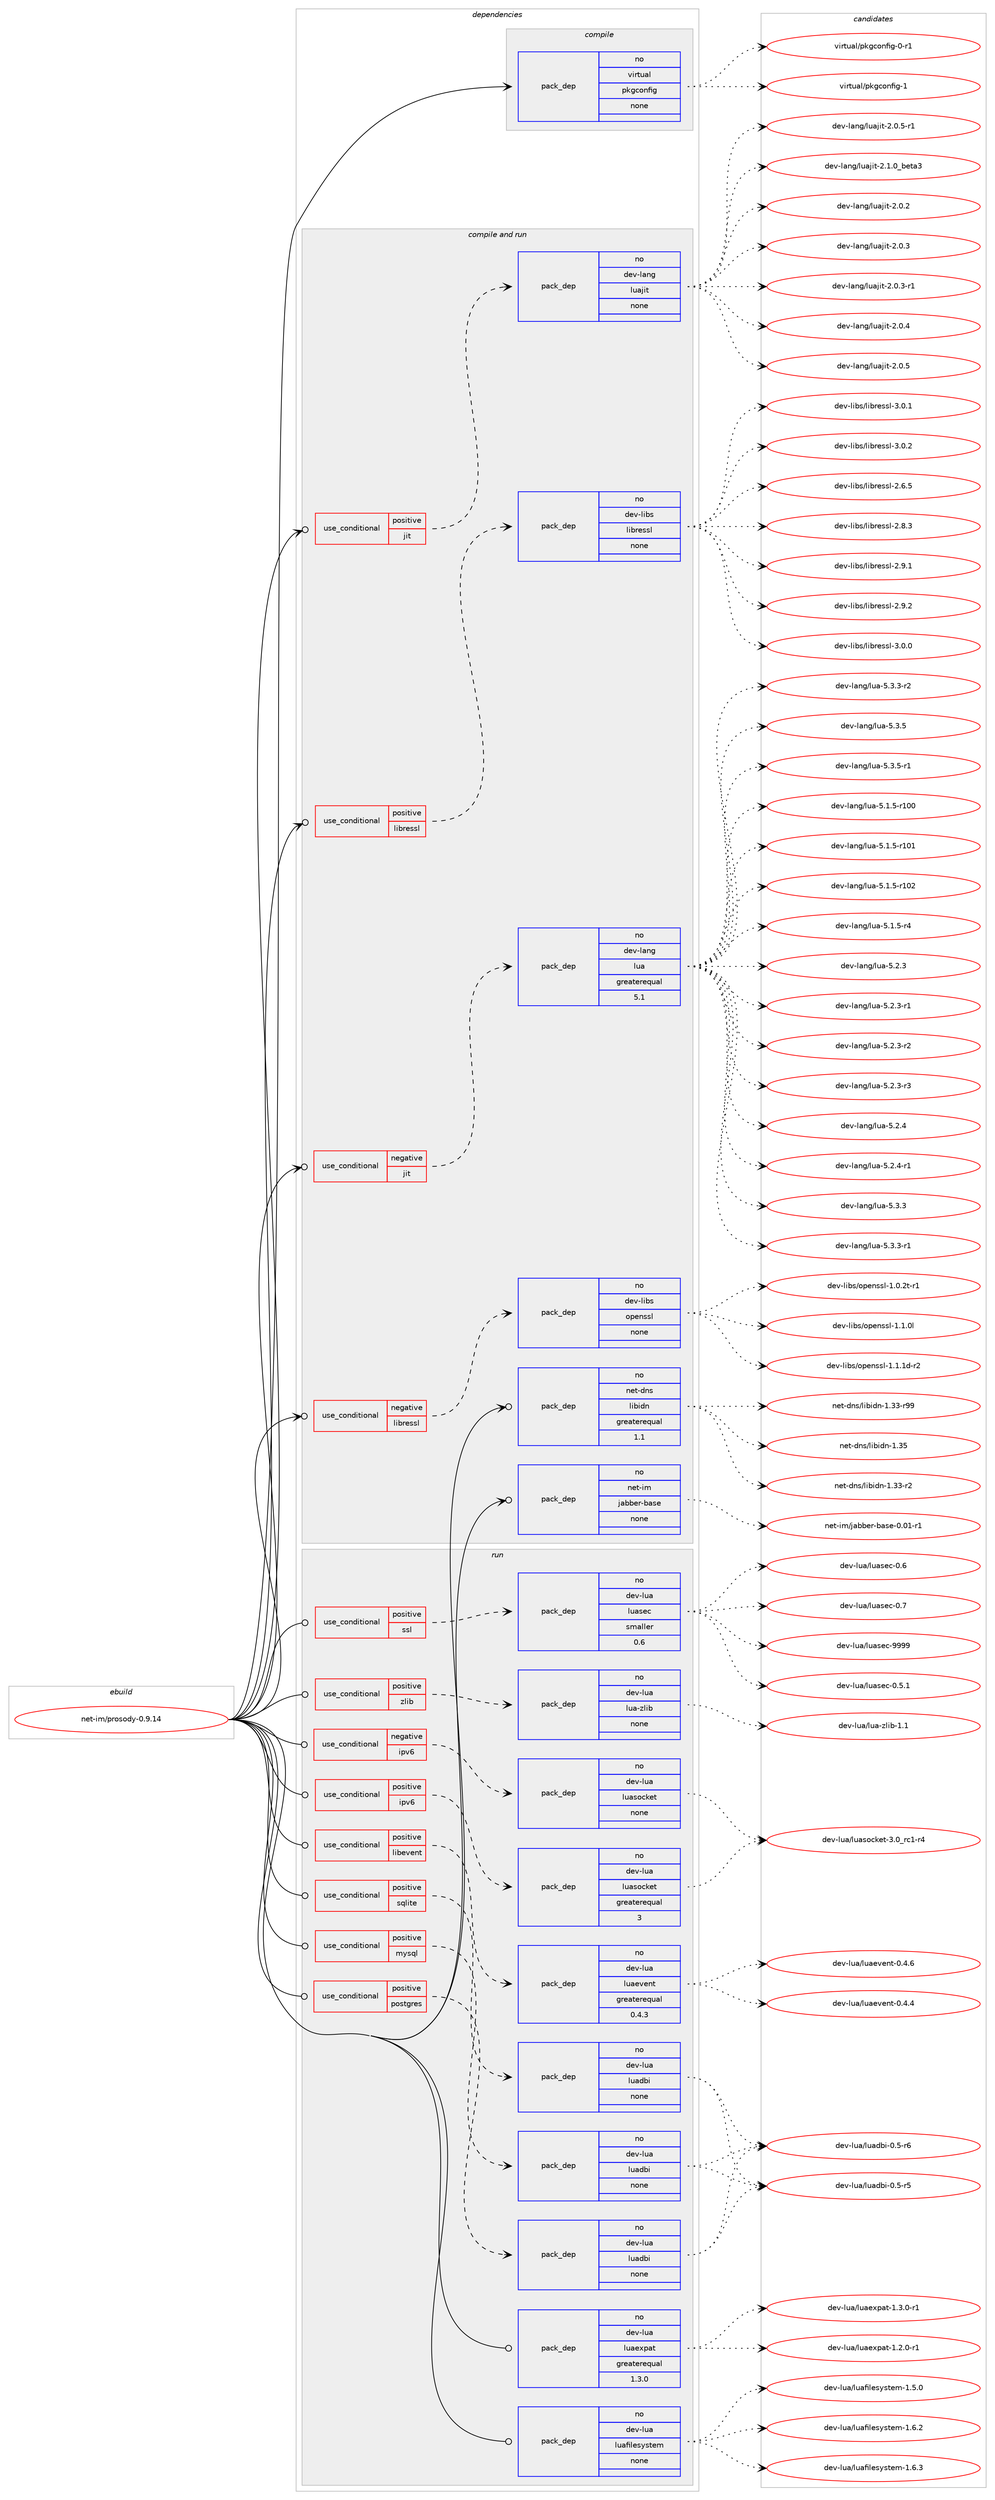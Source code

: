 digraph prolog {

# *************
# Graph options
# *************

newrank=true;
concentrate=true;
compound=true;
graph [rankdir=LR,fontname=Helvetica,fontsize=10,ranksep=1.5];#, ranksep=2.5, nodesep=0.2];
edge  [arrowhead=vee];
node  [fontname=Helvetica,fontsize=10];

# **********
# The ebuild
# **********

subgraph cluster_leftcol {
color=gray;
rank=same;
label=<<i>ebuild</i>>;
id [label="net-im/prosody-0.9.14", color=red, width=4, href="../net-im/prosody-0.9.14.svg"];
}

# ****************
# The dependencies
# ****************

subgraph cluster_midcol {
color=gray;
label=<<i>dependencies</i>>;
subgraph cluster_compile {
fillcolor="#eeeeee";
style=filled;
label=<<i>compile</i>>;
subgraph pack608014 {
dependency822936 [label=<<TABLE BORDER="0" CELLBORDER="1" CELLSPACING="0" CELLPADDING="4" WIDTH="220"><TR><TD ROWSPAN="6" CELLPADDING="30">pack_dep</TD></TR><TR><TD WIDTH="110">no</TD></TR><TR><TD>virtual</TD></TR><TR><TD>pkgconfig</TD></TR><TR><TD>none</TD></TR><TR><TD></TD></TR></TABLE>>, shape=none, color=blue];
}
id:e -> dependency822936:w [weight=20,style="solid",arrowhead="vee"];
}
subgraph cluster_compileandrun {
fillcolor="#eeeeee";
style=filled;
label=<<i>compile and run</i>>;
subgraph cond200523 {
dependency822937 [label=<<TABLE BORDER="0" CELLBORDER="1" CELLSPACING="0" CELLPADDING="4"><TR><TD ROWSPAN="3" CELLPADDING="10">use_conditional</TD></TR><TR><TD>negative</TD></TR><TR><TD>jit</TD></TR></TABLE>>, shape=none, color=red];
subgraph pack608015 {
dependency822938 [label=<<TABLE BORDER="0" CELLBORDER="1" CELLSPACING="0" CELLPADDING="4" WIDTH="220"><TR><TD ROWSPAN="6" CELLPADDING="30">pack_dep</TD></TR><TR><TD WIDTH="110">no</TD></TR><TR><TD>dev-lang</TD></TR><TR><TD>lua</TD></TR><TR><TD>greaterequal</TD></TR><TR><TD>5.1</TD></TR></TABLE>>, shape=none, color=blue];
}
dependency822937:e -> dependency822938:w [weight=20,style="dashed",arrowhead="vee"];
}
id:e -> dependency822937:w [weight=20,style="solid",arrowhead="odotvee"];
subgraph cond200524 {
dependency822939 [label=<<TABLE BORDER="0" CELLBORDER="1" CELLSPACING="0" CELLPADDING="4"><TR><TD ROWSPAN="3" CELLPADDING="10">use_conditional</TD></TR><TR><TD>negative</TD></TR><TR><TD>libressl</TD></TR></TABLE>>, shape=none, color=red];
subgraph pack608016 {
dependency822940 [label=<<TABLE BORDER="0" CELLBORDER="1" CELLSPACING="0" CELLPADDING="4" WIDTH="220"><TR><TD ROWSPAN="6" CELLPADDING="30">pack_dep</TD></TR><TR><TD WIDTH="110">no</TD></TR><TR><TD>dev-libs</TD></TR><TR><TD>openssl</TD></TR><TR><TD>none</TD></TR><TR><TD></TD></TR></TABLE>>, shape=none, color=blue];
}
dependency822939:e -> dependency822940:w [weight=20,style="dashed",arrowhead="vee"];
}
id:e -> dependency822939:w [weight=20,style="solid",arrowhead="odotvee"];
subgraph cond200525 {
dependency822941 [label=<<TABLE BORDER="0" CELLBORDER="1" CELLSPACING="0" CELLPADDING="4"><TR><TD ROWSPAN="3" CELLPADDING="10">use_conditional</TD></TR><TR><TD>positive</TD></TR><TR><TD>jit</TD></TR></TABLE>>, shape=none, color=red];
subgraph pack608017 {
dependency822942 [label=<<TABLE BORDER="0" CELLBORDER="1" CELLSPACING="0" CELLPADDING="4" WIDTH="220"><TR><TD ROWSPAN="6" CELLPADDING="30">pack_dep</TD></TR><TR><TD WIDTH="110">no</TD></TR><TR><TD>dev-lang</TD></TR><TR><TD>luajit</TD></TR><TR><TD>none</TD></TR><TR><TD></TD></TR></TABLE>>, shape=none, color=blue];
}
dependency822941:e -> dependency822942:w [weight=20,style="dashed",arrowhead="vee"];
}
id:e -> dependency822941:w [weight=20,style="solid",arrowhead="odotvee"];
subgraph cond200526 {
dependency822943 [label=<<TABLE BORDER="0" CELLBORDER="1" CELLSPACING="0" CELLPADDING="4"><TR><TD ROWSPAN="3" CELLPADDING="10">use_conditional</TD></TR><TR><TD>positive</TD></TR><TR><TD>libressl</TD></TR></TABLE>>, shape=none, color=red];
subgraph pack608018 {
dependency822944 [label=<<TABLE BORDER="0" CELLBORDER="1" CELLSPACING="0" CELLPADDING="4" WIDTH="220"><TR><TD ROWSPAN="6" CELLPADDING="30">pack_dep</TD></TR><TR><TD WIDTH="110">no</TD></TR><TR><TD>dev-libs</TD></TR><TR><TD>libressl</TD></TR><TR><TD>none</TD></TR><TR><TD></TD></TR></TABLE>>, shape=none, color=blue];
}
dependency822943:e -> dependency822944:w [weight=20,style="dashed",arrowhead="vee"];
}
id:e -> dependency822943:w [weight=20,style="solid",arrowhead="odotvee"];
subgraph pack608019 {
dependency822945 [label=<<TABLE BORDER="0" CELLBORDER="1" CELLSPACING="0" CELLPADDING="4" WIDTH="220"><TR><TD ROWSPAN="6" CELLPADDING="30">pack_dep</TD></TR><TR><TD WIDTH="110">no</TD></TR><TR><TD>net-dns</TD></TR><TR><TD>libidn</TD></TR><TR><TD>greaterequal</TD></TR><TR><TD>1.1</TD></TR></TABLE>>, shape=none, color=blue];
}
id:e -> dependency822945:w [weight=20,style="solid",arrowhead="odotvee"];
subgraph pack608020 {
dependency822946 [label=<<TABLE BORDER="0" CELLBORDER="1" CELLSPACING="0" CELLPADDING="4" WIDTH="220"><TR><TD ROWSPAN="6" CELLPADDING="30">pack_dep</TD></TR><TR><TD WIDTH="110">no</TD></TR><TR><TD>net-im</TD></TR><TR><TD>jabber-base</TD></TR><TR><TD>none</TD></TR><TR><TD></TD></TR></TABLE>>, shape=none, color=blue];
}
id:e -> dependency822946:w [weight=20,style="solid",arrowhead="odotvee"];
}
subgraph cluster_run {
fillcolor="#eeeeee";
style=filled;
label=<<i>run</i>>;
subgraph cond200527 {
dependency822947 [label=<<TABLE BORDER="0" CELLBORDER="1" CELLSPACING="0" CELLPADDING="4"><TR><TD ROWSPAN="3" CELLPADDING="10">use_conditional</TD></TR><TR><TD>negative</TD></TR><TR><TD>ipv6</TD></TR></TABLE>>, shape=none, color=red];
subgraph pack608021 {
dependency822948 [label=<<TABLE BORDER="0" CELLBORDER="1" CELLSPACING="0" CELLPADDING="4" WIDTH="220"><TR><TD ROWSPAN="6" CELLPADDING="30">pack_dep</TD></TR><TR><TD WIDTH="110">no</TD></TR><TR><TD>dev-lua</TD></TR><TR><TD>luasocket</TD></TR><TR><TD>none</TD></TR><TR><TD></TD></TR></TABLE>>, shape=none, color=blue];
}
dependency822947:e -> dependency822948:w [weight=20,style="dashed",arrowhead="vee"];
}
id:e -> dependency822947:w [weight=20,style="solid",arrowhead="odot"];
subgraph cond200528 {
dependency822949 [label=<<TABLE BORDER="0" CELLBORDER="1" CELLSPACING="0" CELLPADDING="4"><TR><TD ROWSPAN="3" CELLPADDING="10">use_conditional</TD></TR><TR><TD>positive</TD></TR><TR><TD>ipv6</TD></TR></TABLE>>, shape=none, color=red];
subgraph pack608022 {
dependency822950 [label=<<TABLE BORDER="0" CELLBORDER="1" CELLSPACING="0" CELLPADDING="4" WIDTH="220"><TR><TD ROWSPAN="6" CELLPADDING="30">pack_dep</TD></TR><TR><TD WIDTH="110">no</TD></TR><TR><TD>dev-lua</TD></TR><TR><TD>luasocket</TD></TR><TR><TD>greaterequal</TD></TR><TR><TD>3</TD></TR></TABLE>>, shape=none, color=blue];
}
dependency822949:e -> dependency822950:w [weight=20,style="dashed",arrowhead="vee"];
}
id:e -> dependency822949:w [weight=20,style="solid",arrowhead="odot"];
subgraph cond200529 {
dependency822951 [label=<<TABLE BORDER="0" CELLBORDER="1" CELLSPACING="0" CELLPADDING="4"><TR><TD ROWSPAN="3" CELLPADDING="10">use_conditional</TD></TR><TR><TD>positive</TD></TR><TR><TD>libevent</TD></TR></TABLE>>, shape=none, color=red];
subgraph pack608023 {
dependency822952 [label=<<TABLE BORDER="0" CELLBORDER="1" CELLSPACING="0" CELLPADDING="4" WIDTH="220"><TR><TD ROWSPAN="6" CELLPADDING="30">pack_dep</TD></TR><TR><TD WIDTH="110">no</TD></TR><TR><TD>dev-lua</TD></TR><TR><TD>luaevent</TD></TR><TR><TD>greaterequal</TD></TR><TR><TD>0.4.3</TD></TR></TABLE>>, shape=none, color=blue];
}
dependency822951:e -> dependency822952:w [weight=20,style="dashed",arrowhead="vee"];
}
id:e -> dependency822951:w [weight=20,style="solid",arrowhead="odot"];
subgraph cond200530 {
dependency822953 [label=<<TABLE BORDER="0" CELLBORDER="1" CELLSPACING="0" CELLPADDING="4"><TR><TD ROWSPAN="3" CELLPADDING="10">use_conditional</TD></TR><TR><TD>positive</TD></TR><TR><TD>mysql</TD></TR></TABLE>>, shape=none, color=red];
subgraph pack608024 {
dependency822954 [label=<<TABLE BORDER="0" CELLBORDER="1" CELLSPACING="0" CELLPADDING="4" WIDTH="220"><TR><TD ROWSPAN="6" CELLPADDING="30">pack_dep</TD></TR><TR><TD WIDTH="110">no</TD></TR><TR><TD>dev-lua</TD></TR><TR><TD>luadbi</TD></TR><TR><TD>none</TD></TR><TR><TD></TD></TR></TABLE>>, shape=none, color=blue];
}
dependency822953:e -> dependency822954:w [weight=20,style="dashed",arrowhead="vee"];
}
id:e -> dependency822953:w [weight=20,style="solid",arrowhead="odot"];
subgraph cond200531 {
dependency822955 [label=<<TABLE BORDER="0" CELLBORDER="1" CELLSPACING="0" CELLPADDING="4"><TR><TD ROWSPAN="3" CELLPADDING="10">use_conditional</TD></TR><TR><TD>positive</TD></TR><TR><TD>postgres</TD></TR></TABLE>>, shape=none, color=red];
subgraph pack608025 {
dependency822956 [label=<<TABLE BORDER="0" CELLBORDER="1" CELLSPACING="0" CELLPADDING="4" WIDTH="220"><TR><TD ROWSPAN="6" CELLPADDING="30">pack_dep</TD></TR><TR><TD WIDTH="110">no</TD></TR><TR><TD>dev-lua</TD></TR><TR><TD>luadbi</TD></TR><TR><TD>none</TD></TR><TR><TD></TD></TR></TABLE>>, shape=none, color=blue];
}
dependency822955:e -> dependency822956:w [weight=20,style="dashed",arrowhead="vee"];
}
id:e -> dependency822955:w [weight=20,style="solid",arrowhead="odot"];
subgraph cond200532 {
dependency822957 [label=<<TABLE BORDER="0" CELLBORDER="1" CELLSPACING="0" CELLPADDING="4"><TR><TD ROWSPAN="3" CELLPADDING="10">use_conditional</TD></TR><TR><TD>positive</TD></TR><TR><TD>sqlite</TD></TR></TABLE>>, shape=none, color=red];
subgraph pack608026 {
dependency822958 [label=<<TABLE BORDER="0" CELLBORDER="1" CELLSPACING="0" CELLPADDING="4" WIDTH="220"><TR><TD ROWSPAN="6" CELLPADDING="30">pack_dep</TD></TR><TR><TD WIDTH="110">no</TD></TR><TR><TD>dev-lua</TD></TR><TR><TD>luadbi</TD></TR><TR><TD>none</TD></TR><TR><TD></TD></TR></TABLE>>, shape=none, color=blue];
}
dependency822957:e -> dependency822958:w [weight=20,style="dashed",arrowhead="vee"];
}
id:e -> dependency822957:w [weight=20,style="solid",arrowhead="odot"];
subgraph cond200533 {
dependency822959 [label=<<TABLE BORDER="0" CELLBORDER="1" CELLSPACING="0" CELLPADDING="4"><TR><TD ROWSPAN="3" CELLPADDING="10">use_conditional</TD></TR><TR><TD>positive</TD></TR><TR><TD>ssl</TD></TR></TABLE>>, shape=none, color=red];
subgraph pack608027 {
dependency822960 [label=<<TABLE BORDER="0" CELLBORDER="1" CELLSPACING="0" CELLPADDING="4" WIDTH="220"><TR><TD ROWSPAN="6" CELLPADDING="30">pack_dep</TD></TR><TR><TD WIDTH="110">no</TD></TR><TR><TD>dev-lua</TD></TR><TR><TD>luasec</TD></TR><TR><TD>smaller</TD></TR><TR><TD>0.6</TD></TR></TABLE>>, shape=none, color=blue];
}
dependency822959:e -> dependency822960:w [weight=20,style="dashed",arrowhead="vee"];
}
id:e -> dependency822959:w [weight=20,style="solid",arrowhead="odot"];
subgraph cond200534 {
dependency822961 [label=<<TABLE BORDER="0" CELLBORDER="1" CELLSPACING="0" CELLPADDING="4"><TR><TD ROWSPAN="3" CELLPADDING="10">use_conditional</TD></TR><TR><TD>positive</TD></TR><TR><TD>zlib</TD></TR></TABLE>>, shape=none, color=red];
subgraph pack608028 {
dependency822962 [label=<<TABLE BORDER="0" CELLBORDER="1" CELLSPACING="0" CELLPADDING="4" WIDTH="220"><TR><TD ROWSPAN="6" CELLPADDING="30">pack_dep</TD></TR><TR><TD WIDTH="110">no</TD></TR><TR><TD>dev-lua</TD></TR><TR><TD>lua-zlib</TD></TR><TR><TD>none</TD></TR><TR><TD></TD></TR></TABLE>>, shape=none, color=blue];
}
dependency822961:e -> dependency822962:w [weight=20,style="dashed",arrowhead="vee"];
}
id:e -> dependency822961:w [weight=20,style="solid",arrowhead="odot"];
subgraph pack608029 {
dependency822963 [label=<<TABLE BORDER="0" CELLBORDER="1" CELLSPACING="0" CELLPADDING="4" WIDTH="220"><TR><TD ROWSPAN="6" CELLPADDING="30">pack_dep</TD></TR><TR><TD WIDTH="110">no</TD></TR><TR><TD>dev-lua</TD></TR><TR><TD>luaexpat</TD></TR><TR><TD>greaterequal</TD></TR><TR><TD>1.3.0</TD></TR></TABLE>>, shape=none, color=blue];
}
id:e -> dependency822963:w [weight=20,style="solid",arrowhead="odot"];
subgraph pack608030 {
dependency822964 [label=<<TABLE BORDER="0" CELLBORDER="1" CELLSPACING="0" CELLPADDING="4" WIDTH="220"><TR><TD ROWSPAN="6" CELLPADDING="30">pack_dep</TD></TR><TR><TD WIDTH="110">no</TD></TR><TR><TD>dev-lua</TD></TR><TR><TD>luafilesystem</TD></TR><TR><TD>none</TD></TR><TR><TD></TD></TR></TABLE>>, shape=none, color=blue];
}
id:e -> dependency822964:w [weight=20,style="solid",arrowhead="odot"];
}
}

# **************
# The candidates
# **************

subgraph cluster_choices {
rank=same;
color=gray;
label=<<i>candidates</i>>;

subgraph choice608014 {
color=black;
nodesep=1;
choice11810511411611797108471121071039911111010210510345484511449 [label="virtual/pkgconfig-0-r1", color=red, width=4,href="../virtual/pkgconfig-0-r1.svg"];
choice1181051141161179710847112107103991111101021051034549 [label="virtual/pkgconfig-1", color=red, width=4,href="../virtual/pkgconfig-1.svg"];
dependency822936:e -> choice11810511411611797108471121071039911111010210510345484511449:w [style=dotted,weight="100"];
dependency822936:e -> choice1181051141161179710847112107103991111101021051034549:w [style=dotted,weight="100"];
}
subgraph choice608015 {
color=black;
nodesep=1;
choice1001011184510897110103471081179745534649465345114494848 [label="dev-lang/lua-5.1.5-r100", color=red, width=4,href="../dev-lang/lua-5.1.5-r100.svg"];
choice1001011184510897110103471081179745534649465345114494849 [label="dev-lang/lua-5.1.5-r101", color=red, width=4,href="../dev-lang/lua-5.1.5-r101.svg"];
choice1001011184510897110103471081179745534649465345114494850 [label="dev-lang/lua-5.1.5-r102", color=red, width=4,href="../dev-lang/lua-5.1.5-r102.svg"];
choice100101118451089711010347108117974553464946534511452 [label="dev-lang/lua-5.1.5-r4", color=red, width=4,href="../dev-lang/lua-5.1.5-r4.svg"];
choice10010111845108971101034710811797455346504651 [label="dev-lang/lua-5.2.3", color=red, width=4,href="../dev-lang/lua-5.2.3.svg"];
choice100101118451089711010347108117974553465046514511449 [label="dev-lang/lua-5.2.3-r1", color=red, width=4,href="../dev-lang/lua-5.2.3-r1.svg"];
choice100101118451089711010347108117974553465046514511450 [label="dev-lang/lua-5.2.3-r2", color=red, width=4,href="../dev-lang/lua-5.2.3-r2.svg"];
choice100101118451089711010347108117974553465046514511451 [label="dev-lang/lua-5.2.3-r3", color=red, width=4,href="../dev-lang/lua-5.2.3-r3.svg"];
choice10010111845108971101034710811797455346504652 [label="dev-lang/lua-5.2.4", color=red, width=4,href="../dev-lang/lua-5.2.4.svg"];
choice100101118451089711010347108117974553465046524511449 [label="dev-lang/lua-5.2.4-r1", color=red, width=4,href="../dev-lang/lua-5.2.4-r1.svg"];
choice10010111845108971101034710811797455346514651 [label="dev-lang/lua-5.3.3", color=red, width=4,href="../dev-lang/lua-5.3.3.svg"];
choice100101118451089711010347108117974553465146514511449 [label="dev-lang/lua-5.3.3-r1", color=red, width=4,href="../dev-lang/lua-5.3.3-r1.svg"];
choice100101118451089711010347108117974553465146514511450 [label="dev-lang/lua-5.3.3-r2", color=red, width=4,href="../dev-lang/lua-5.3.3-r2.svg"];
choice10010111845108971101034710811797455346514653 [label="dev-lang/lua-5.3.5", color=red, width=4,href="../dev-lang/lua-5.3.5.svg"];
choice100101118451089711010347108117974553465146534511449 [label="dev-lang/lua-5.3.5-r1", color=red, width=4,href="../dev-lang/lua-5.3.5-r1.svg"];
dependency822938:e -> choice1001011184510897110103471081179745534649465345114494848:w [style=dotted,weight="100"];
dependency822938:e -> choice1001011184510897110103471081179745534649465345114494849:w [style=dotted,weight="100"];
dependency822938:e -> choice1001011184510897110103471081179745534649465345114494850:w [style=dotted,weight="100"];
dependency822938:e -> choice100101118451089711010347108117974553464946534511452:w [style=dotted,weight="100"];
dependency822938:e -> choice10010111845108971101034710811797455346504651:w [style=dotted,weight="100"];
dependency822938:e -> choice100101118451089711010347108117974553465046514511449:w [style=dotted,weight="100"];
dependency822938:e -> choice100101118451089711010347108117974553465046514511450:w [style=dotted,weight="100"];
dependency822938:e -> choice100101118451089711010347108117974553465046514511451:w [style=dotted,weight="100"];
dependency822938:e -> choice10010111845108971101034710811797455346504652:w [style=dotted,weight="100"];
dependency822938:e -> choice100101118451089711010347108117974553465046524511449:w [style=dotted,weight="100"];
dependency822938:e -> choice10010111845108971101034710811797455346514651:w [style=dotted,weight="100"];
dependency822938:e -> choice100101118451089711010347108117974553465146514511449:w [style=dotted,weight="100"];
dependency822938:e -> choice100101118451089711010347108117974553465146514511450:w [style=dotted,weight="100"];
dependency822938:e -> choice10010111845108971101034710811797455346514653:w [style=dotted,weight="100"];
dependency822938:e -> choice100101118451089711010347108117974553465146534511449:w [style=dotted,weight="100"];
}
subgraph choice608016 {
color=black;
nodesep=1;
choice1001011184510810598115471111121011101151151084549464846501164511449 [label="dev-libs/openssl-1.0.2t-r1", color=red, width=4,href="../dev-libs/openssl-1.0.2t-r1.svg"];
choice100101118451081059811547111112101110115115108454946494648108 [label="dev-libs/openssl-1.1.0l", color=red, width=4,href="../dev-libs/openssl-1.1.0l.svg"];
choice1001011184510810598115471111121011101151151084549464946491004511450 [label="dev-libs/openssl-1.1.1d-r2", color=red, width=4,href="../dev-libs/openssl-1.1.1d-r2.svg"];
dependency822940:e -> choice1001011184510810598115471111121011101151151084549464846501164511449:w [style=dotted,weight="100"];
dependency822940:e -> choice100101118451081059811547111112101110115115108454946494648108:w [style=dotted,weight="100"];
dependency822940:e -> choice1001011184510810598115471111121011101151151084549464946491004511450:w [style=dotted,weight="100"];
}
subgraph choice608017 {
color=black;
nodesep=1;
choice10010111845108971101034710811797106105116455046484650 [label="dev-lang/luajit-2.0.2", color=red, width=4,href="../dev-lang/luajit-2.0.2.svg"];
choice10010111845108971101034710811797106105116455046484651 [label="dev-lang/luajit-2.0.3", color=red, width=4,href="../dev-lang/luajit-2.0.3.svg"];
choice100101118451089711010347108117971061051164550464846514511449 [label="dev-lang/luajit-2.0.3-r1", color=red, width=4,href="../dev-lang/luajit-2.0.3-r1.svg"];
choice10010111845108971101034710811797106105116455046484652 [label="dev-lang/luajit-2.0.4", color=red, width=4,href="../dev-lang/luajit-2.0.4.svg"];
choice10010111845108971101034710811797106105116455046484653 [label="dev-lang/luajit-2.0.5", color=red, width=4,href="../dev-lang/luajit-2.0.5.svg"];
choice100101118451089711010347108117971061051164550464846534511449 [label="dev-lang/luajit-2.0.5-r1", color=red, width=4,href="../dev-lang/luajit-2.0.5-r1.svg"];
choice1001011184510897110103471081179710610511645504649464895981011169751 [label="dev-lang/luajit-2.1.0_beta3", color=red, width=4,href="../dev-lang/luajit-2.1.0_beta3.svg"];
dependency822942:e -> choice10010111845108971101034710811797106105116455046484650:w [style=dotted,weight="100"];
dependency822942:e -> choice10010111845108971101034710811797106105116455046484651:w [style=dotted,weight="100"];
dependency822942:e -> choice100101118451089711010347108117971061051164550464846514511449:w [style=dotted,weight="100"];
dependency822942:e -> choice10010111845108971101034710811797106105116455046484652:w [style=dotted,weight="100"];
dependency822942:e -> choice10010111845108971101034710811797106105116455046484653:w [style=dotted,weight="100"];
dependency822942:e -> choice100101118451089711010347108117971061051164550464846534511449:w [style=dotted,weight="100"];
dependency822942:e -> choice1001011184510897110103471081179710610511645504649464895981011169751:w [style=dotted,weight="100"];
}
subgraph choice608018 {
color=black;
nodesep=1;
choice10010111845108105981154710810598114101115115108455046544653 [label="dev-libs/libressl-2.6.5", color=red, width=4,href="../dev-libs/libressl-2.6.5.svg"];
choice10010111845108105981154710810598114101115115108455046564651 [label="dev-libs/libressl-2.8.3", color=red, width=4,href="../dev-libs/libressl-2.8.3.svg"];
choice10010111845108105981154710810598114101115115108455046574649 [label="dev-libs/libressl-2.9.1", color=red, width=4,href="../dev-libs/libressl-2.9.1.svg"];
choice10010111845108105981154710810598114101115115108455046574650 [label="dev-libs/libressl-2.9.2", color=red, width=4,href="../dev-libs/libressl-2.9.2.svg"];
choice10010111845108105981154710810598114101115115108455146484648 [label="dev-libs/libressl-3.0.0", color=red, width=4,href="../dev-libs/libressl-3.0.0.svg"];
choice10010111845108105981154710810598114101115115108455146484649 [label="dev-libs/libressl-3.0.1", color=red, width=4,href="../dev-libs/libressl-3.0.1.svg"];
choice10010111845108105981154710810598114101115115108455146484650 [label="dev-libs/libressl-3.0.2", color=red, width=4,href="../dev-libs/libressl-3.0.2.svg"];
dependency822944:e -> choice10010111845108105981154710810598114101115115108455046544653:w [style=dotted,weight="100"];
dependency822944:e -> choice10010111845108105981154710810598114101115115108455046564651:w [style=dotted,weight="100"];
dependency822944:e -> choice10010111845108105981154710810598114101115115108455046574649:w [style=dotted,weight="100"];
dependency822944:e -> choice10010111845108105981154710810598114101115115108455046574650:w [style=dotted,weight="100"];
dependency822944:e -> choice10010111845108105981154710810598114101115115108455146484648:w [style=dotted,weight="100"];
dependency822944:e -> choice10010111845108105981154710810598114101115115108455146484649:w [style=dotted,weight="100"];
dependency822944:e -> choice10010111845108105981154710810598114101115115108455146484650:w [style=dotted,weight="100"];
}
subgraph choice608019 {
color=black;
nodesep=1;
choice11010111645100110115471081059810510011045494651514511450 [label="net-dns/libidn-1.33-r2", color=red, width=4,href="../net-dns/libidn-1.33-r2.svg"];
choice1101011164510011011547108105981051001104549465151451145757 [label="net-dns/libidn-1.33-r99", color=red, width=4,href="../net-dns/libidn-1.33-r99.svg"];
choice1101011164510011011547108105981051001104549465153 [label="net-dns/libidn-1.35", color=red, width=4,href="../net-dns/libidn-1.35.svg"];
dependency822945:e -> choice11010111645100110115471081059810510011045494651514511450:w [style=dotted,weight="100"];
dependency822945:e -> choice1101011164510011011547108105981051001104549465151451145757:w [style=dotted,weight="100"];
dependency822945:e -> choice1101011164510011011547108105981051001104549465153:w [style=dotted,weight="100"];
}
subgraph choice608020 {
color=black;
nodesep=1;
choice110101116451051094710697989810111445989711510145484648494511449 [label="net-im/jabber-base-0.01-r1", color=red, width=4,href="../net-im/jabber-base-0.01-r1.svg"];
dependency822946:e -> choice110101116451051094710697989810111445989711510145484648494511449:w [style=dotted,weight="100"];
}
subgraph choice608021 {
color=black;
nodesep=1;
choice1001011184510811797471081179711511199107101116455146489511499494511452 [label="dev-lua/luasocket-3.0_rc1-r4", color=red, width=4,href="../dev-lua/luasocket-3.0_rc1-r4.svg"];
dependency822948:e -> choice1001011184510811797471081179711511199107101116455146489511499494511452:w [style=dotted,weight="100"];
}
subgraph choice608022 {
color=black;
nodesep=1;
choice1001011184510811797471081179711511199107101116455146489511499494511452 [label="dev-lua/luasocket-3.0_rc1-r4", color=red, width=4,href="../dev-lua/luasocket-3.0_rc1-r4.svg"];
dependency822950:e -> choice1001011184510811797471081179711511199107101116455146489511499494511452:w [style=dotted,weight="100"];
}
subgraph choice608023 {
color=black;
nodesep=1;
choice10010111845108117974710811797101118101110116454846524652 [label="dev-lua/luaevent-0.4.4", color=red, width=4,href="../dev-lua/luaevent-0.4.4.svg"];
choice10010111845108117974710811797101118101110116454846524654 [label="dev-lua/luaevent-0.4.6", color=red, width=4,href="../dev-lua/luaevent-0.4.6.svg"];
dependency822952:e -> choice10010111845108117974710811797101118101110116454846524652:w [style=dotted,weight="100"];
dependency822952:e -> choice10010111845108117974710811797101118101110116454846524654:w [style=dotted,weight="100"];
}
subgraph choice608024 {
color=black;
nodesep=1;
choice1001011184510811797471081179710098105454846534511453 [label="dev-lua/luadbi-0.5-r5", color=red, width=4,href="../dev-lua/luadbi-0.5-r5.svg"];
choice1001011184510811797471081179710098105454846534511454 [label="dev-lua/luadbi-0.5-r6", color=red, width=4,href="../dev-lua/luadbi-0.5-r6.svg"];
dependency822954:e -> choice1001011184510811797471081179710098105454846534511453:w [style=dotted,weight="100"];
dependency822954:e -> choice1001011184510811797471081179710098105454846534511454:w [style=dotted,weight="100"];
}
subgraph choice608025 {
color=black;
nodesep=1;
choice1001011184510811797471081179710098105454846534511453 [label="dev-lua/luadbi-0.5-r5", color=red, width=4,href="../dev-lua/luadbi-0.5-r5.svg"];
choice1001011184510811797471081179710098105454846534511454 [label="dev-lua/luadbi-0.5-r6", color=red, width=4,href="../dev-lua/luadbi-0.5-r6.svg"];
dependency822956:e -> choice1001011184510811797471081179710098105454846534511453:w [style=dotted,weight="100"];
dependency822956:e -> choice1001011184510811797471081179710098105454846534511454:w [style=dotted,weight="100"];
}
subgraph choice608026 {
color=black;
nodesep=1;
choice1001011184510811797471081179710098105454846534511453 [label="dev-lua/luadbi-0.5-r5", color=red, width=4,href="../dev-lua/luadbi-0.5-r5.svg"];
choice1001011184510811797471081179710098105454846534511454 [label="dev-lua/luadbi-0.5-r6", color=red, width=4,href="../dev-lua/luadbi-0.5-r6.svg"];
dependency822958:e -> choice1001011184510811797471081179710098105454846534511453:w [style=dotted,weight="100"];
dependency822958:e -> choice1001011184510811797471081179710098105454846534511454:w [style=dotted,weight="100"];
}
subgraph choice608027 {
color=black;
nodesep=1;
choice1001011184510811797471081179711510199454846534649 [label="dev-lua/luasec-0.5.1", color=red, width=4,href="../dev-lua/luasec-0.5.1.svg"];
choice100101118451081179747108117971151019945484654 [label="dev-lua/luasec-0.6", color=red, width=4,href="../dev-lua/luasec-0.6.svg"];
choice100101118451081179747108117971151019945484655 [label="dev-lua/luasec-0.7", color=red, width=4,href="../dev-lua/luasec-0.7.svg"];
choice10010111845108117974710811797115101994557575757 [label="dev-lua/luasec-9999", color=red, width=4,href="../dev-lua/luasec-9999.svg"];
dependency822960:e -> choice1001011184510811797471081179711510199454846534649:w [style=dotted,weight="100"];
dependency822960:e -> choice100101118451081179747108117971151019945484654:w [style=dotted,weight="100"];
dependency822960:e -> choice100101118451081179747108117971151019945484655:w [style=dotted,weight="100"];
dependency822960:e -> choice10010111845108117974710811797115101994557575757:w [style=dotted,weight="100"];
}
subgraph choice608028 {
color=black;
nodesep=1;
choice10010111845108117974710811797451221081059845494649 [label="dev-lua/lua-zlib-1.1", color=red, width=4,href="../dev-lua/lua-zlib-1.1.svg"];
dependency822962:e -> choice10010111845108117974710811797451221081059845494649:w [style=dotted,weight="100"];
}
subgraph choice608029 {
color=black;
nodesep=1;
choice10010111845108117974710811797101120112971164549465046484511449 [label="dev-lua/luaexpat-1.2.0-r1", color=red, width=4,href="../dev-lua/luaexpat-1.2.0-r1.svg"];
choice10010111845108117974710811797101120112971164549465146484511449 [label="dev-lua/luaexpat-1.3.0-r1", color=red, width=4,href="../dev-lua/luaexpat-1.3.0-r1.svg"];
dependency822963:e -> choice10010111845108117974710811797101120112971164549465046484511449:w [style=dotted,weight="100"];
dependency822963:e -> choice10010111845108117974710811797101120112971164549465146484511449:w [style=dotted,weight="100"];
}
subgraph choice608030 {
color=black;
nodesep=1;
choice10010111845108117974710811797102105108101115121115116101109454946534648 [label="dev-lua/luafilesystem-1.5.0", color=red, width=4,href="../dev-lua/luafilesystem-1.5.0.svg"];
choice10010111845108117974710811797102105108101115121115116101109454946544650 [label="dev-lua/luafilesystem-1.6.2", color=red, width=4,href="../dev-lua/luafilesystem-1.6.2.svg"];
choice10010111845108117974710811797102105108101115121115116101109454946544651 [label="dev-lua/luafilesystem-1.6.3", color=red, width=4,href="../dev-lua/luafilesystem-1.6.3.svg"];
dependency822964:e -> choice10010111845108117974710811797102105108101115121115116101109454946534648:w [style=dotted,weight="100"];
dependency822964:e -> choice10010111845108117974710811797102105108101115121115116101109454946544650:w [style=dotted,weight="100"];
dependency822964:e -> choice10010111845108117974710811797102105108101115121115116101109454946544651:w [style=dotted,weight="100"];
}
}

}
